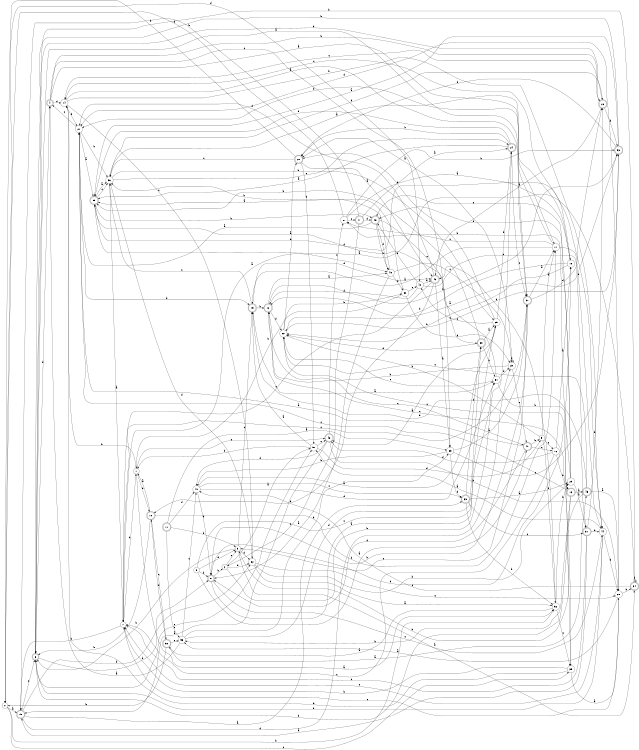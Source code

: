 digraph n46_10 {
__start0 [label="" shape="none"];

rankdir=LR;
size="8,5";

s0 [style="filled", color="black", fillcolor="white" shape="circle", label="0"];
s1 [style="filled", color="black", fillcolor="white" shape="circle", label="1"];
s2 [style="filled", color="black", fillcolor="white" shape="circle", label="2"];
s3 [style="filled", color="black", fillcolor="white" shape="circle", label="3"];
s4 [style="rounded,filled", color="black", fillcolor="white" shape="doublecircle", label="4"];
s5 [style="filled", color="black", fillcolor="white" shape="circle", label="5"];
s6 [style="rounded,filled", color="black", fillcolor="white" shape="doublecircle", label="6"];
s7 [style="filled", color="black", fillcolor="white" shape="circle", label="7"];
s8 [style="rounded,filled", color="black", fillcolor="white" shape="doublecircle", label="8"];
s9 [style="filled", color="black", fillcolor="white" shape="circle", label="9"];
s10 [style="rounded,filled", color="black", fillcolor="white" shape="doublecircle", label="10"];
s11 [style="rounded,filled", color="black", fillcolor="white" shape="doublecircle", label="11"];
s12 [style="rounded,filled", color="black", fillcolor="white" shape="doublecircle", label="12"];
s13 [style="rounded,filled", color="black", fillcolor="white" shape="doublecircle", label="13"];
s14 [style="filled", color="black", fillcolor="white" shape="circle", label="14"];
s15 [style="rounded,filled", color="black", fillcolor="white" shape="doublecircle", label="15"];
s16 [style="filled", color="black", fillcolor="white" shape="circle", label="16"];
s17 [style="filled", color="black", fillcolor="white" shape="circle", label="17"];
s18 [style="filled", color="black", fillcolor="white" shape="circle", label="18"];
s19 [style="rounded,filled", color="black", fillcolor="white" shape="doublecircle", label="19"];
s20 [style="rounded,filled", color="black", fillcolor="white" shape="doublecircle", label="20"];
s21 [style="filled", color="black", fillcolor="white" shape="circle", label="21"];
s22 [style="filled", color="black", fillcolor="white" shape="circle", label="22"];
s23 [style="filled", color="black", fillcolor="white" shape="circle", label="23"];
s24 [style="rounded,filled", color="black", fillcolor="white" shape="doublecircle", label="24"];
s25 [style="filled", color="black", fillcolor="white" shape="circle", label="25"];
s26 [style="rounded,filled", color="black", fillcolor="white" shape="doublecircle", label="26"];
s27 [style="filled", color="black", fillcolor="white" shape="circle", label="27"];
s28 [style="filled", color="black", fillcolor="white" shape="circle", label="28"];
s29 [style="filled", color="black", fillcolor="white" shape="circle", label="29"];
s30 [style="filled", color="black", fillcolor="white" shape="circle", label="30"];
s31 [style="rounded,filled", color="black", fillcolor="white" shape="doublecircle", label="31"];
s32 [style="filled", color="black", fillcolor="white" shape="circle", label="32"];
s33 [style="rounded,filled", color="black", fillcolor="white" shape="doublecircle", label="33"];
s34 [style="rounded,filled", color="black", fillcolor="white" shape="doublecircle", label="34"];
s35 [style="filled", color="black", fillcolor="white" shape="circle", label="35"];
s36 [style="filled", color="black", fillcolor="white" shape="circle", label="36"];
s37 [style="rounded,filled", color="black", fillcolor="white" shape="doublecircle", label="37"];
s38 [style="rounded,filled", color="black", fillcolor="white" shape="doublecircle", label="38"];
s39 [style="filled", color="black", fillcolor="white" shape="circle", label="39"];
s40 [style="filled", color="black", fillcolor="white" shape="circle", label="40"];
s41 [style="rounded,filled", color="black", fillcolor="white" shape="doublecircle", label="41"];
s42 [style="filled", color="black", fillcolor="white" shape="circle", label="42"];
s43 [style="rounded,filled", color="black", fillcolor="white" shape="doublecircle", label="43"];
s44 [style="filled", color="black", fillcolor="white" shape="circle", label="44"];
s45 [style="rounded,filled", color="black", fillcolor="white" shape="doublecircle", label="45"];
s46 [style="rounded,filled", color="black", fillcolor="white" shape="doublecircle", label="46"];
s47 [style="rounded,filled", color="black", fillcolor="white" shape="doublecircle", label="47"];
s48 [style="filled", color="black", fillcolor="white" shape="circle", label="48"];
s49 [style="rounded,filled", color="black", fillcolor="white" shape="doublecircle", label="49"];
s50 [style="rounded,filled", color="black", fillcolor="white" shape="doublecircle", label="50"];
s51 [style="filled", color="black", fillcolor="white" shape="circle", label="51"];
s52 [style="filled", color="black", fillcolor="white" shape="circle", label="52"];
s53 [style="rounded,filled", color="black", fillcolor="white" shape="doublecircle", label="53"];
s54 [style="filled", color="black", fillcolor="white" shape="circle", label="54"];
s55 [style="rounded,filled", color="black", fillcolor="white" shape="doublecircle", label="55"];
s56 [style="filled", color="black", fillcolor="white" shape="circle", label="56"];
s0 -> s19 [label="a"];
s0 -> s52 [label="b"];
s0 -> s35 [label="c"];
s0 -> s42 [label="d"];
s1 -> s52 [label="a"];
s1 -> s14 [label="b"];
s1 -> s46 [label="c"];
s1 -> s10 [label="d"];
s2 -> s51 [label="a"];
s2 -> s24 [label="b"];
s2 -> s3 [label="c"];
s2 -> s32 [label="d"];
s3 -> s34 [label="a"];
s3 -> s6 [label="b"];
s3 -> s15 [label="c"];
s3 -> s32 [label="d"];
s4 -> s17 [label="a"];
s4 -> s26 [label="b"];
s4 -> s39 [label="c"];
s4 -> s14 [label="d"];
s5 -> s17 [label="a"];
s5 -> s22 [label="b"];
s5 -> s16 [label="c"];
s5 -> s52 [label="d"];
s6 -> s37 [label="a"];
s6 -> s32 [label="b"];
s6 -> s51 [label="c"];
s6 -> s4 [label="d"];
s7 -> s48 [label="a"];
s7 -> s19 [label="b"];
s7 -> s37 [label="c"];
s7 -> s1 [label="d"];
s8 -> s54 [label="a"];
s8 -> s2 [label="b"];
s8 -> s44 [label="c"];
s8 -> s18 [label="d"];
s9 -> s47 [label="a"];
s9 -> s8 [label="b"];
s9 -> s25 [label="c"];
s9 -> s3 [label="d"];
s10 -> s1 [label="a"];
s10 -> s6 [label="b"];
s10 -> s50 [label="c"];
s10 -> s17 [label="d"];
s11 -> s39 [label="a"];
s11 -> s3 [label="b"];
s11 -> s56 [label="c"];
s11 -> s40 [label="d"];
s12 -> s48 [label="a"];
s12 -> s53 [label="b"];
s12 -> s47 [label="c"];
s12 -> s22 [label="d"];
s13 -> s45 [label="a"];
s13 -> s56 [label="b"];
s13 -> s21 [label="c"];
s13 -> s6 [label="d"];
s14 -> s37 [label="a"];
s14 -> s44 [label="b"];
s14 -> s32 [label="c"];
s14 -> s21 [label="d"];
s15 -> s54 [label="a"];
s15 -> s12 [label="b"];
s15 -> s36 [label="c"];
s15 -> s43 [label="d"];
s16 -> s18 [label="a"];
s16 -> s13 [label="b"];
s16 -> s7 [label="c"];
s16 -> s46 [label="d"];
s17 -> s15 [label="a"];
s17 -> s44 [label="b"];
s17 -> s27 [label="c"];
s17 -> s21 [label="d"];
s18 -> s36 [label="a"];
s18 -> s22 [label="b"];
s18 -> s14 [label="c"];
s18 -> s12 [label="d"];
s19 -> s33 [label="a"];
s19 -> s8 [label="b"];
s19 -> s6 [label="c"];
s19 -> s23 [label="d"];
s20 -> s43 [label="a"];
s20 -> s0 [label="b"];
s20 -> s36 [label="c"];
s20 -> s51 [label="d"];
s21 -> s55 [label="a"];
s21 -> s36 [label="b"];
s21 -> s4 [label="c"];
s21 -> s15 [label="d"];
s22 -> s53 [label="a"];
s22 -> s30 [label="b"];
s22 -> s35 [label="c"];
s22 -> s20 [label="d"];
s23 -> s20 [label="a"];
s23 -> s12 [label="b"];
s23 -> s47 [label="c"];
s23 -> s23 [label="d"];
s24 -> s55 [label="a"];
s24 -> s20 [label="b"];
s24 -> s37 [label="c"];
s24 -> s55 [label="d"];
s25 -> s46 [label="a"];
s25 -> s24 [label="b"];
s25 -> s42 [label="c"];
s25 -> s20 [label="d"];
s26 -> s43 [label="a"];
s26 -> s6 [label="b"];
s26 -> s14 [label="c"];
s26 -> s53 [label="d"];
s27 -> s18 [label="a"];
s27 -> s53 [label="b"];
s27 -> s41 [label="c"];
s27 -> s0 [label="d"];
s28 -> s56 [label="a"];
s28 -> s34 [label="b"];
s28 -> s7 [label="c"];
s28 -> s21 [label="d"];
s29 -> s31 [label="a"];
s29 -> s27 [label="b"];
s29 -> s49 [label="c"];
s29 -> s49 [label="d"];
s30 -> s55 [label="a"];
s30 -> s1 [label="b"];
s30 -> s42 [label="c"];
s30 -> s23 [label="d"];
s31 -> s19 [label="a"];
s31 -> s26 [label="b"];
s31 -> s7 [label="c"];
s31 -> s44 [label="d"];
s32 -> s52 [label="a"];
s32 -> s29 [label="b"];
s32 -> s28 [label="c"];
s32 -> s36 [label="d"];
s33 -> s29 [label="a"];
s33 -> s52 [label="b"];
s33 -> s31 [label="c"];
s33 -> s38 [label="d"];
s34 -> s55 [label="a"];
s34 -> s6 [label="b"];
s34 -> s40 [label="c"];
s34 -> s34 [label="d"];
s35 -> s28 [label="a"];
s35 -> s7 [label="b"];
s35 -> s12 [label="c"];
s35 -> s14 [label="d"];
s36 -> s7 [label="a"];
s36 -> s25 [label="b"];
s36 -> s24 [label="c"];
s36 -> s26 [label="d"];
s37 -> s17 [label="a"];
s37 -> s8 [label="b"];
s37 -> s3 [label="c"];
s37 -> s26 [label="d"];
s38 -> s25 [label="a"];
s38 -> s55 [label="b"];
s38 -> s54 [label="c"];
s38 -> s22 [label="d"];
s39 -> s37 [label="a"];
s39 -> s40 [label="b"];
s39 -> s53 [label="c"];
s39 -> s33 [label="d"];
s40 -> s25 [label="a"];
s40 -> s8 [label="b"];
s40 -> s33 [label="c"];
s40 -> s54 [label="d"];
s41 -> s24 [label="a"];
s41 -> s19 [label="b"];
s41 -> s2 [label="c"];
s41 -> s49 [label="d"];
s42 -> s43 [label="a"];
s42 -> s49 [label="b"];
s42 -> s31 [label="c"];
s42 -> s12 [label="d"];
s43 -> s39 [label="a"];
s43 -> s10 [label="b"];
s43 -> s7 [label="c"];
s43 -> s21 [label="d"];
s44 -> s51 [label="a"];
s44 -> s6 [label="b"];
s44 -> s7 [label="c"];
s44 -> s28 [label="d"];
s45 -> s28 [label="a"];
s45 -> s3 [label="b"];
s45 -> s22 [label="c"];
s45 -> s15 [label="d"];
s46 -> s19 [label="a"];
s46 -> s28 [label="b"];
s46 -> s27 [label="c"];
s46 -> s40 [label="d"];
s47 -> s21 [label="a"];
s47 -> s5 [label="b"];
s47 -> s16 [label="c"];
s47 -> s8 [label="d"];
s48 -> s8 [label="a"];
s48 -> s36 [label="b"];
s48 -> s23 [label="c"];
s48 -> s30 [label="d"];
s49 -> s21 [label="a"];
s49 -> s48 [label="b"];
s49 -> s38 [label="c"];
s49 -> s48 [label="d"];
s50 -> s45 [label="a"];
s50 -> s0 [label="b"];
s50 -> s56 [label="c"];
s50 -> s10 [label="d"];
s51 -> s15 [label="a"];
s51 -> s1 [label="b"];
s51 -> s46 [label="c"];
s51 -> s5 [label="d"];
s52 -> s50 [label="a"];
s52 -> s29 [label="b"];
s52 -> s35 [label="c"];
s52 -> s43 [label="d"];
s53 -> s55 [label="a"];
s53 -> s6 [label="b"];
s53 -> s22 [label="c"];
s53 -> s20 [label="d"];
s54 -> s55 [label="a"];
s54 -> s13 [label="b"];
s54 -> s22 [label="c"];
s54 -> s23 [label="d"];
s55 -> s36 [label="a"];
s55 -> s49 [label="b"];
s55 -> s36 [label="c"];
s55 -> s44 [label="d"];
s56 -> s4 [label="a"];
s56 -> s39 [label="b"];
s56 -> s40 [label="c"];
s56 -> s38 [label="d"];

}